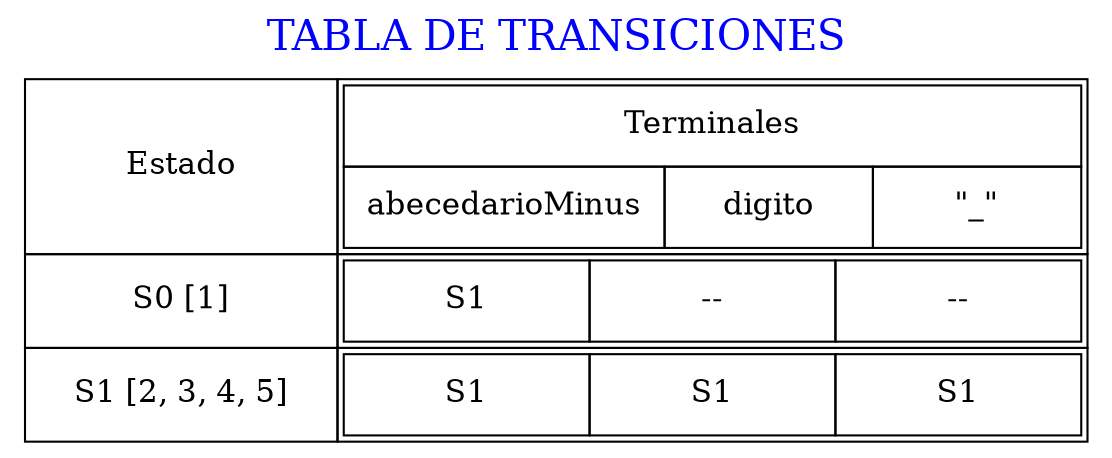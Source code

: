 digraph test {
label     = "TABLA DE TRANSICIONES"
labelloc  =  t // t: Place the graph's title on top.
fontsize  = 20 // Make title stand out by giving a large font size 
fontcolor = blue
graph [ratio=fill];
node [label="\N", fontsize=15, shape=plaintext];
graph [bb="0,0,352,154"];
N_1[shape =plaintext label=<

<TABLE border="0" cellborder="1" cellspacing="0" >
<TR>
<TD width= "150" >Estado</TD>
<TD width= "150" >
<TABLE border="0" cellpadding="10" cellborder="1" cellspacing="0" >
<TR>
<TD colspan="3">Terminales</TD>
</TR>
<TR>
 <TD width="100">abecedarioMinus</TD>
 <TD width="100">digito</TD>
 <TD width="100">"_"</TD>
</TR>
</TABLE>
</TD>
</TR><TR>
<TD>S0 [1]</TD>
<TD>
<TABLE border="0" cellpadding="10" cellborder="1" cellspacing="0" >
<TR>
<TD width="100">S1</TD>
<TD width="100">--</TD>
<TD width="100">--</TD>
</TR>
</TABLE>
</TD>
</TR><TR>
<TD>S1 [2, 3, 4, 5]</TD>
<TD>
<TABLE border="0" cellpadding="10" cellborder="1" cellspacing="0" >
<TR>
<TD width="100">S1</TD>
<TD width="100">S1</TD>
<TD width="100">S1</TD>
</TR>
</TABLE>
</TD>
</TR></TABLE>>]
}
